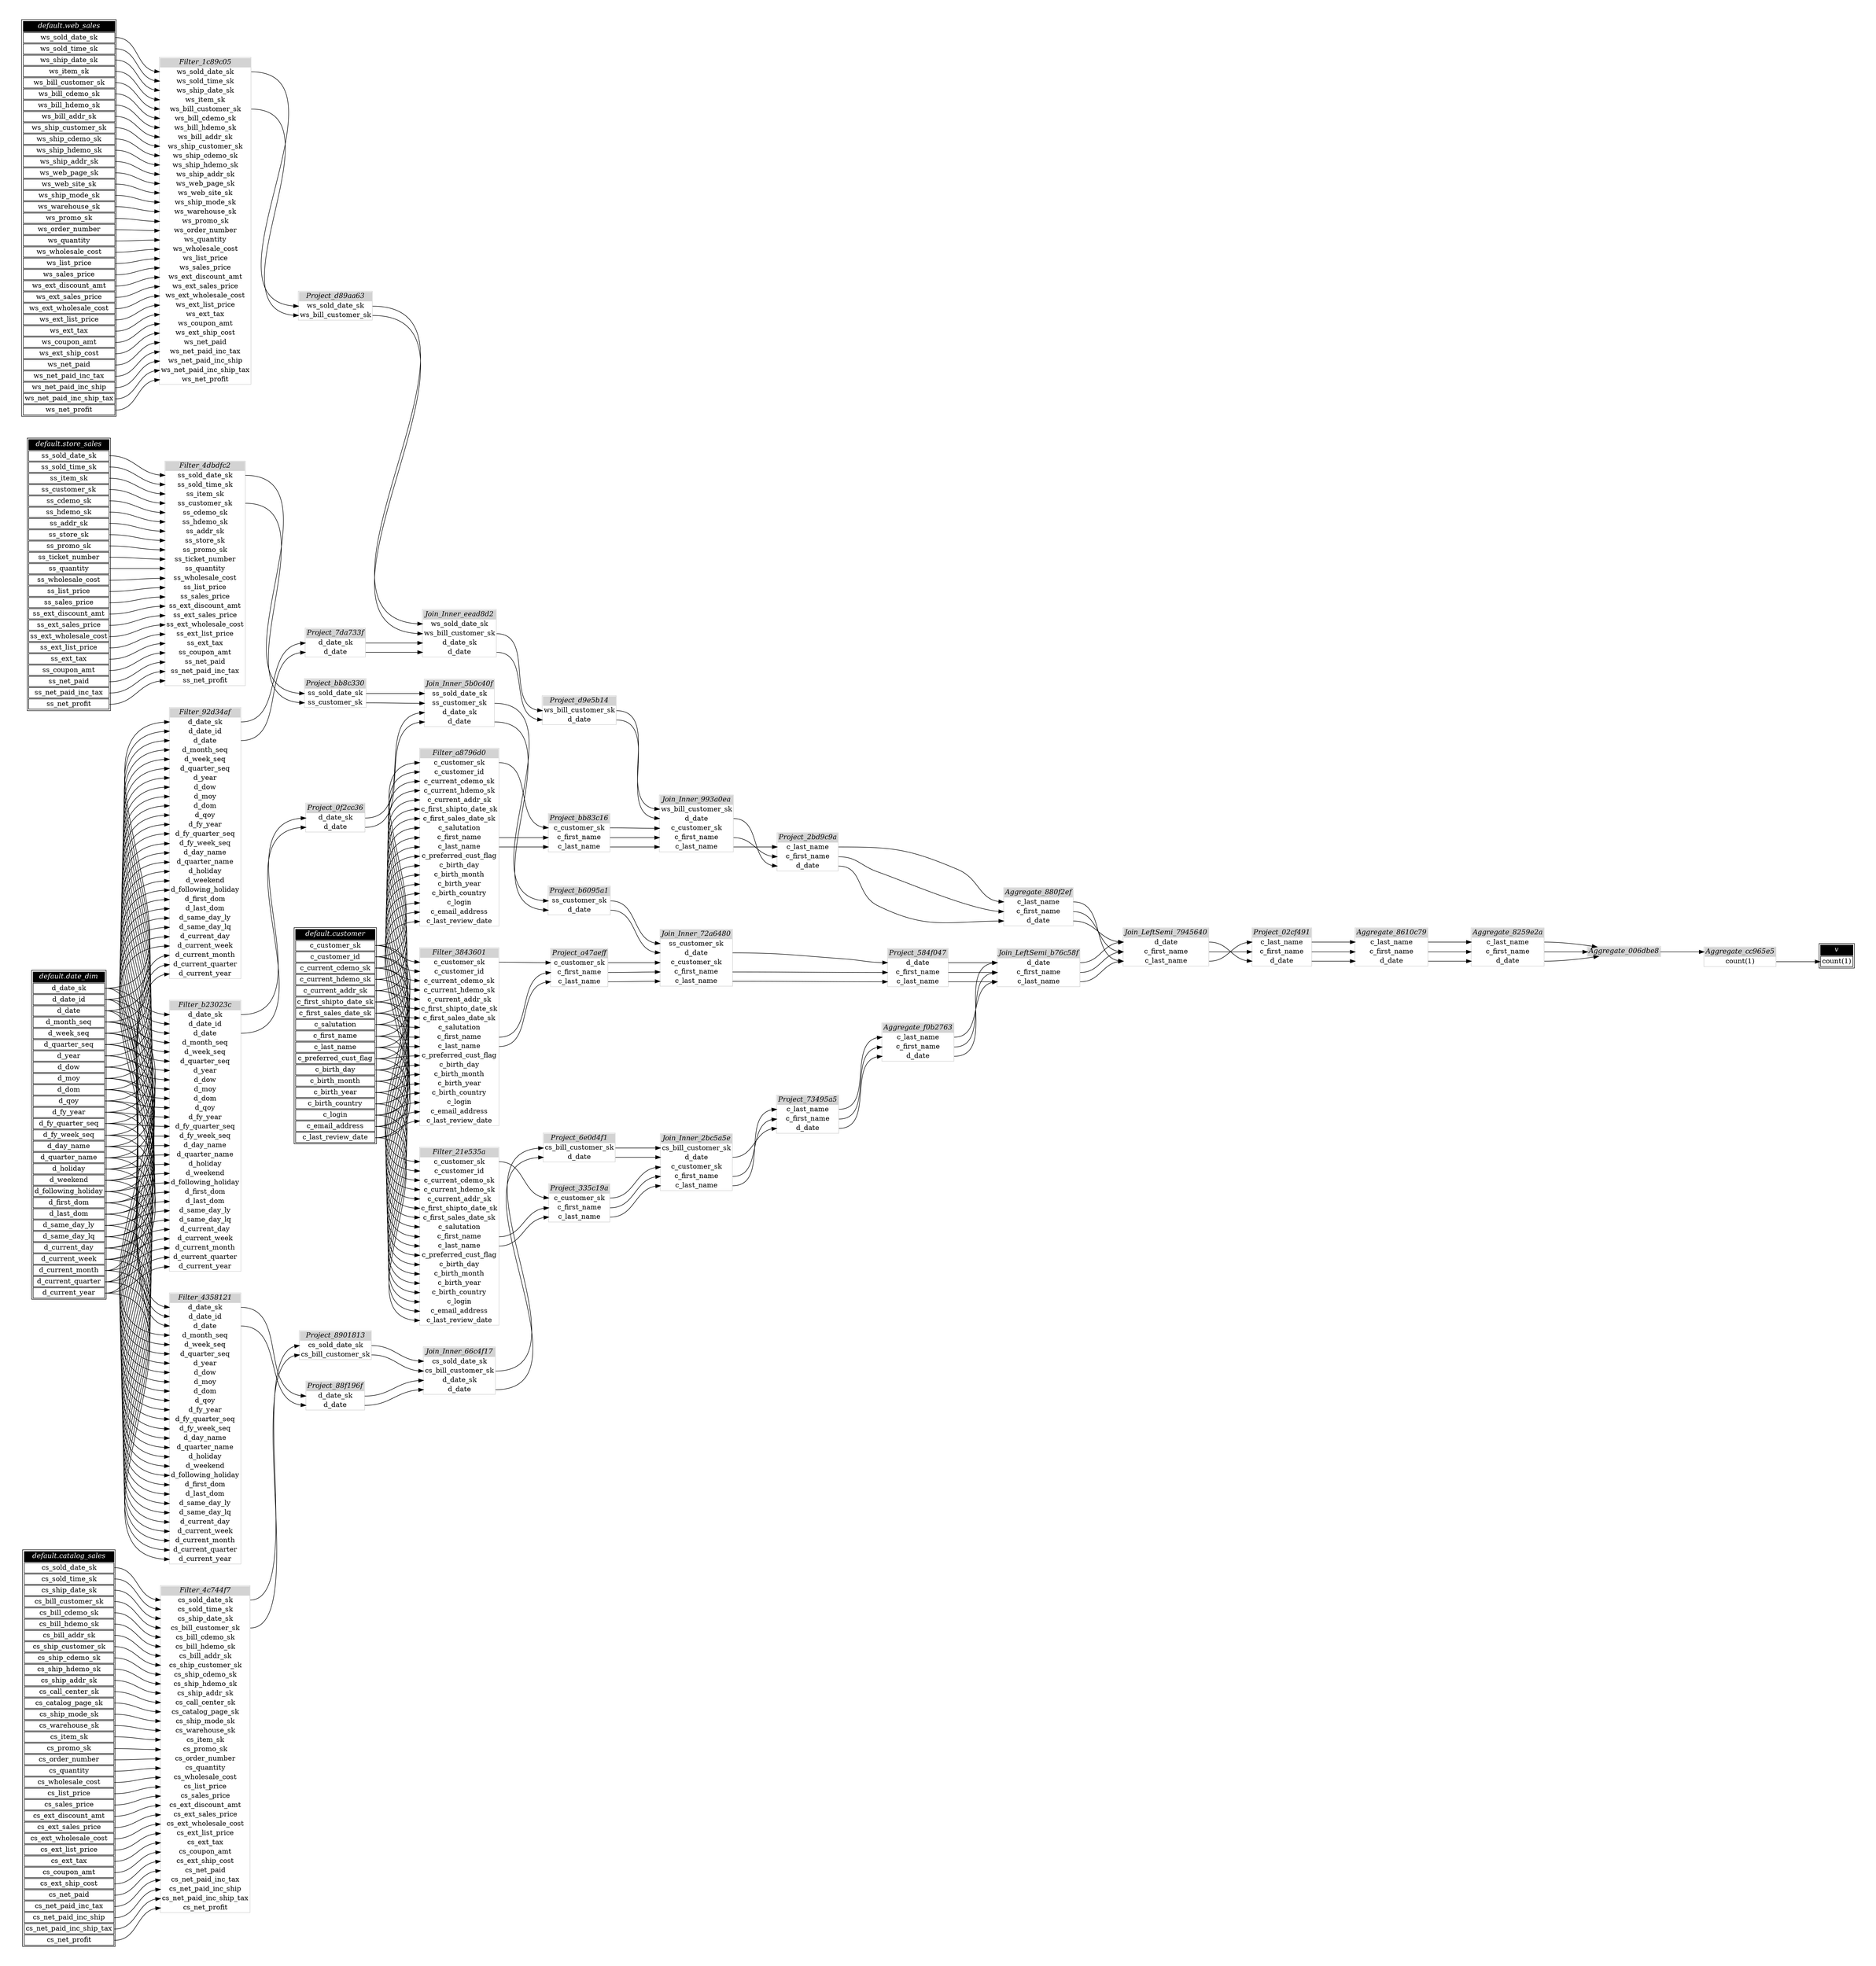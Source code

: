 // Automatically generated by TPCDSFlowTestSuite


digraph {
  graph [pad="0.5" nodesep="0.5" ranksep="1" fontname="Helvetica" rankdir=LR];
  node [shape=plaintext]

  
"Aggregate_006dbe8" [label=<
<table color="lightgray" border="1" cellborder="0" cellspacing="0">
  <tr><td bgcolor="lightgray" port="nodeName"><i>Aggregate_006dbe8</i></td></tr>
  
</table>>];
     

"Aggregate_8259e2a" [label=<
<table color="lightgray" border="1" cellborder="0" cellspacing="0">
  <tr><td bgcolor="lightgray" port="nodeName"><i>Aggregate_8259e2a</i></td></tr>
  <tr><td port="0">c_last_name</td></tr>
<tr><td port="1">c_first_name</td></tr>
<tr><td port="2">d_date</td></tr>
</table>>];
     

"Aggregate_8610c79" [label=<
<table color="lightgray" border="1" cellborder="0" cellspacing="0">
  <tr><td bgcolor="lightgray" port="nodeName"><i>Aggregate_8610c79</i></td></tr>
  <tr><td port="0">c_last_name</td></tr>
<tr><td port="1">c_first_name</td></tr>
<tr><td port="2">d_date</td></tr>
</table>>];
     

"Aggregate_880f2ef" [label=<
<table color="lightgray" border="1" cellborder="0" cellspacing="0">
  <tr><td bgcolor="lightgray" port="nodeName"><i>Aggregate_880f2ef</i></td></tr>
  <tr><td port="0">c_last_name</td></tr>
<tr><td port="1">c_first_name</td></tr>
<tr><td port="2">d_date</td></tr>
</table>>];
     

"Aggregate_cc965e5" [label=<
<table color="lightgray" border="1" cellborder="0" cellspacing="0">
  <tr><td bgcolor="lightgray" port="nodeName"><i>Aggregate_cc965e5</i></td></tr>
  <tr><td port="0">count(1)</td></tr>
</table>>];
     

"Aggregate_f0b2763" [label=<
<table color="lightgray" border="1" cellborder="0" cellspacing="0">
  <tr><td bgcolor="lightgray" port="nodeName"><i>Aggregate_f0b2763</i></td></tr>
  <tr><td port="0">c_last_name</td></tr>
<tr><td port="1">c_first_name</td></tr>
<tr><td port="2">d_date</td></tr>
</table>>];
     

"Filter_1c89c05" [label=<
<table color="lightgray" border="1" cellborder="0" cellspacing="0">
  <tr><td bgcolor="lightgray" port="nodeName"><i>Filter_1c89c05</i></td></tr>
  <tr><td port="0">ws_sold_date_sk</td></tr>
<tr><td port="1">ws_sold_time_sk</td></tr>
<tr><td port="2">ws_ship_date_sk</td></tr>
<tr><td port="3">ws_item_sk</td></tr>
<tr><td port="4">ws_bill_customer_sk</td></tr>
<tr><td port="5">ws_bill_cdemo_sk</td></tr>
<tr><td port="6">ws_bill_hdemo_sk</td></tr>
<tr><td port="7">ws_bill_addr_sk</td></tr>
<tr><td port="8">ws_ship_customer_sk</td></tr>
<tr><td port="9">ws_ship_cdemo_sk</td></tr>
<tr><td port="10">ws_ship_hdemo_sk</td></tr>
<tr><td port="11">ws_ship_addr_sk</td></tr>
<tr><td port="12">ws_web_page_sk</td></tr>
<tr><td port="13">ws_web_site_sk</td></tr>
<tr><td port="14">ws_ship_mode_sk</td></tr>
<tr><td port="15">ws_warehouse_sk</td></tr>
<tr><td port="16">ws_promo_sk</td></tr>
<tr><td port="17">ws_order_number</td></tr>
<tr><td port="18">ws_quantity</td></tr>
<tr><td port="19">ws_wholesale_cost</td></tr>
<tr><td port="20">ws_list_price</td></tr>
<tr><td port="21">ws_sales_price</td></tr>
<tr><td port="22">ws_ext_discount_amt</td></tr>
<tr><td port="23">ws_ext_sales_price</td></tr>
<tr><td port="24">ws_ext_wholesale_cost</td></tr>
<tr><td port="25">ws_ext_list_price</td></tr>
<tr><td port="26">ws_ext_tax</td></tr>
<tr><td port="27">ws_coupon_amt</td></tr>
<tr><td port="28">ws_ext_ship_cost</td></tr>
<tr><td port="29">ws_net_paid</td></tr>
<tr><td port="30">ws_net_paid_inc_tax</td></tr>
<tr><td port="31">ws_net_paid_inc_ship</td></tr>
<tr><td port="32">ws_net_paid_inc_ship_tax</td></tr>
<tr><td port="33">ws_net_profit</td></tr>
</table>>];
     

"Filter_21e535a" [label=<
<table color="lightgray" border="1" cellborder="0" cellspacing="0">
  <tr><td bgcolor="lightgray" port="nodeName"><i>Filter_21e535a</i></td></tr>
  <tr><td port="0">c_customer_sk</td></tr>
<tr><td port="1">c_customer_id</td></tr>
<tr><td port="2">c_current_cdemo_sk</td></tr>
<tr><td port="3">c_current_hdemo_sk</td></tr>
<tr><td port="4">c_current_addr_sk</td></tr>
<tr><td port="5">c_first_shipto_date_sk</td></tr>
<tr><td port="6">c_first_sales_date_sk</td></tr>
<tr><td port="7">c_salutation</td></tr>
<tr><td port="8">c_first_name</td></tr>
<tr><td port="9">c_last_name</td></tr>
<tr><td port="10">c_preferred_cust_flag</td></tr>
<tr><td port="11">c_birth_day</td></tr>
<tr><td port="12">c_birth_month</td></tr>
<tr><td port="13">c_birth_year</td></tr>
<tr><td port="14">c_birth_country</td></tr>
<tr><td port="15">c_login</td></tr>
<tr><td port="16">c_email_address</td></tr>
<tr><td port="17">c_last_review_date</td></tr>
</table>>];
     

"Filter_3843601" [label=<
<table color="lightgray" border="1" cellborder="0" cellspacing="0">
  <tr><td bgcolor="lightgray" port="nodeName"><i>Filter_3843601</i></td></tr>
  <tr><td port="0">c_customer_sk</td></tr>
<tr><td port="1">c_customer_id</td></tr>
<tr><td port="2">c_current_cdemo_sk</td></tr>
<tr><td port="3">c_current_hdemo_sk</td></tr>
<tr><td port="4">c_current_addr_sk</td></tr>
<tr><td port="5">c_first_shipto_date_sk</td></tr>
<tr><td port="6">c_first_sales_date_sk</td></tr>
<tr><td port="7">c_salutation</td></tr>
<tr><td port="8">c_first_name</td></tr>
<tr><td port="9">c_last_name</td></tr>
<tr><td port="10">c_preferred_cust_flag</td></tr>
<tr><td port="11">c_birth_day</td></tr>
<tr><td port="12">c_birth_month</td></tr>
<tr><td port="13">c_birth_year</td></tr>
<tr><td port="14">c_birth_country</td></tr>
<tr><td port="15">c_login</td></tr>
<tr><td port="16">c_email_address</td></tr>
<tr><td port="17">c_last_review_date</td></tr>
</table>>];
     

"Filter_4358121" [label=<
<table color="lightgray" border="1" cellborder="0" cellspacing="0">
  <tr><td bgcolor="lightgray" port="nodeName"><i>Filter_4358121</i></td></tr>
  <tr><td port="0">d_date_sk</td></tr>
<tr><td port="1">d_date_id</td></tr>
<tr><td port="2">d_date</td></tr>
<tr><td port="3">d_month_seq</td></tr>
<tr><td port="4">d_week_seq</td></tr>
<tr><td port="5">d_quarter_seq</td></tr>
<tr><td port="6">d_year</td></tr>
<tr><td port="7">d_dow</td></tr>
<tr><td port="8">d_moy</td></tr>
<tr><td port="9">d_dom</td></tr>
<tr><td port="10">d_qoy</td></tr>
<tr><td port="11">d_fy_year</td></tr>
<tr><td port="12">d_fy_quarter_seq</td></tr>
<tr><td port="13">d_fy_week_seq</td></tr>
<tr><td port="14">d_day_name</td></tr>
<tr><td port="15">d_quarter_name</td></tr>
<tr><td port="16">d_holiday</td></tr>
<tr><td port="17">d_weekend</td></tr>
<tr><td port="18">d_following_holiday</td></tr>
<tr><td port="19">d_first_dom</td></tr>
<tr><td port="20">d_last_dom</td></tr>
<tr><td port="21">d_same_day_ly</td></tr>
<tr><td port="22">d_same_day_lq</td></tr>
<tr><td port="23">d_current_day</td></tr>
<tr><td port="24">d_current_week</td></tr>
<tr><td port="25">d_current_month</td></tr>
<tr><td port="26">d_current_quarter</td></tr>
<tr><td port="27">d_current_year</td></tr>
</table>>];
     

"Filter_4c744f7" [label=<
<table color="lightgray" border="1" cellborder="0" cellspacing="0">
  <tr><td bgcolor="lightgray" port="nodeName"><i>Filter_4c744f7</i></td></tr>
  <tr><td port="0">cs_sold_date_sk</td></tr>
<tr><td port="1">cs_sold_time_sk</td></tr>
<tr><td port="2">cs_ship_date_sk</td></tr>
<tr><td port="3">cs_bill_customer_sk</td></tr>
<tr><td port="4">cs_bill_cdemo_sk</td></tr>
<tr><td port="5">cs_bill_hdemo_sk</td></tr>
<tr><td port="6">cs_bill_addr_sk</td></tr>
<tr><td port="7">cs_ship_customer_sk</td></tr>
<tr><td port="8">cs_ship_cdemo_sk</td></tr>
<tr><td port="9">cs_ship_hdemo_sk</td></tr>
<tr><td port="10">cs_ship_addr_sk</td></tr>
<tr><td port="11">cs_call_center_sk</td></tr>
<tr><td port="12">cs_catalog_page_sk</td></tr>
<tr><td port="13">cs_ship_mode_sk</td></tr>
<tr><td port="14">cs_warehouse_sk</td></tr>
<tr><td port="15">cs_item_sk</td></tr>
<tr><td port="16">cs_promo_sk</td></tr>
<tr><td port="17">cs_order_number</td></tr>
<tr><td port="18">cs_quantity</td></tr>
<tr><td port="19">cs_wholesale_cost</td></tr>
<tr><td port="20">cs_list_price</td></tr>
<tr><td port="21">cs_sales_price</td></tr>
<tr><td port="22">cs_ext_discount_amt</td></tr>
<tr><td port="23">cs_ext_sales_price</td></tr>
<tr><td port="24">cs_ext_wholesale_cost</td></tr>
<tr><td port="25">cs_ext_list_price</td></tr>
<tr><td port="26">cs_ext_tax</td></tr>
<tr><td port="27">cs_coupon_amt</td></tr>
<tr><td port="28">cs_ext_ship_cost</td></tr>
<tr><td port="29">cs_net_paid</td></tr>
<tr><td port="30">cs_net_paid_inc_tax</td></tr>
<tr><td port="31">cs_net_paid_inc_ship</td></tr>
<tr><td port="32">cs_net_paid_inc_ship_tax</td></tr>
<tr><td port="33">cs_net_profit</td></tr>
</table>>];
     

"Filter_4dbdfc2" [label=<
<table color="lightgray" border="1" cellborder="0" cellspacing="0">
  <tr><td bgcolor="lightgray" port="nodeName"><i>Filter_4dbdfc2</i></td></tr>
  <tr><td port="0">ss_sold_date_sk</td></tr>
<tr><td port="1">ss_sold_time_sk</td></tr>
<tr><td port="2">ss_item_sk</td></tr>
<tr><td port="3">ss_customer_sk</td></tr>
<tr><td port="4">ss_cdemo_sk</td></tr>
<tr><td port="5">ss_hdemo_sk</td></tr>
<tr><td port="6">ss_addr_sk</td></tr>
<tr><td port="7">ss_store_sk</td></tr>
<tr><td port="8">ss_promo_sk</td></tr>
<tr><td port="9">ss_ticket_number</td></tr>
<tr><td port="10">ss_quantity</td></tr>
<tr><td port="11">ss_wholesale_cost</td></tr>
<tr><td port="12">ss_list_price</td></tr>
<tr><td port="13">ss_sales_price</td></tr>
<tr><td port="14">ss_ext_discount_amt</td></tr>
<tr><td port="15">ss_ext_sales_price</td></tr>
<tr><td port="16">ss_ext_wholesale_cost</td></tr>
<tr><td port="17">ss_ext_list_price</td></tr>
<tr><td port="18">ss_ext_tax</td></tr>
<tr><td port="19">ss_coupon_amt</td></tr>
<tr><td port="20">ss_net_paid</td></tr>
<tr><td port="21">ss_net_paid_inc_tax</td></tr>
<tr><td port="22">ss_net_profit</td></tr>
</table>>];
     

"Filter_92d34af" [label=<
<table color="lightgray" border="1" cellborder="0" cellspacing="0">
  <tr><td bgcolor="lightgray" port="nodeName"><i>Filter_92d34af</i></td></tr>
  <tr><td port="0">d_date_sk</td></tr>
<tr><td port="1">d_date_id</td></tr>
<tr><td port="2">d_date</td></tr>
<tr><td port="3">d_month_seq</td></tr>
<tr><td port="4">d_week_seq</td></tr>
<tr><td port="5">d_quarter_seq</td></tr>
<tr><td port="6">d_year</td></tr>
<tr><td port="7">d_dow</td></tr>
<tr><td port="8">d_moy</td></tr>
<tr><td port="9">d_dom</td></tr>
<tr><td port="10">d_qoy</td></tr>
<tr><td port="11">d_fy_year</td></tr>
<tr><td port="12">d_fy_quarter_seq</td></tr>
<tr><td port="13">d_fy_week_seq</td></tr>
<tr><td port="14">d_day_name</td></tr>
<tr><td port="15">d_quarter_name</td></tr>
<tr><td port="16">d_holiday</td></tr>
<tr><td port="17">d_weekend</td></tr>
<tr><td port="18">d_following_holiday</td></tr>
<tr><td port="19">d_first_dom</td></tr>
<tr><td port="20">d_last_dom</td></tr>
<tr><td port="21">d_same_day_ly</td></tr>
<tr><td port="22">d_same_day_lq</td></tr>
<tr><td port="23">d_current_day</td></tr>
<tr><td port="24">d_current_week</td></tr>
<tr><td port="25">d_current_month</td></tr>
<tr><td port="26">d_current_quarter</td></tr>
<tr><td port="27">d_current_year</td></tr>
</table>>];
     

"Filter_a8796d0" [label=<
<table color="lightgray" border="1" cellborder="0" cellspacing="0">
  <tr><td bgcolor="lightgray" port="nodeName"><i>Filter_a8796d0</i></td></tr>
  <tr><td port="0">c_customer_sk</td></tr>
<tr><td port="1">c_customer_id</td></tr>
<tr><td port="2">c_current_cdemo_sk</td></tr>
<tr><td port="3">c_current_hdemo_sk</td></tr>
<tr><td port="4">c_current_addr_sk</td></tr>
<tr><td port="5">c_first_shipto_date_sk</td></tr>
<tr><td port="6">c_first_sales_date_sk</td></tr>
<tr><td port="7">c_salutation</td></tr>
<tr><td port="8">c_first_name</td></tr>
<tr><td port="9">c_last_name</td></tr>
<tr><td port="10">c_preferred_cust_flag</td></tr>
<tr><td port="11">c_birth_day</td></tr>
<tr><td port="12">c_birth_month</td></tr>
<tr><td port="13">c_birth_year</td></tr>
<tr><td port="14">c_birth_country</td></tr>
<tr><td port="15">c_login</td></tr>
<tr><td port="16">c_email_address</td></tr>
<tr><td port="17">c_last_review_date</td></tr>
</table>>];
     

"Filter_b23023c" [label=<
<table color="lightgray" border="1" cellborder="0" cellspacing="0">
  <tr><td bgcolor="lightgray" port="nodeName"><i>Filter_b23023c</i></td></tr>
  <tr><td port="0">d_date_sk</td></tr>
<tr><td port="1">d_date_id</td></tr>
<tr><td port="2">d_date</td></tr>
<tr><td port="3">d_month_seq</td></tr>
<tr><td port="4">d_week_seq</td></tr>
<tr><td port="5">d_quarter_seq</td></tr>
<tr><td port="6">d_year</td></tr>
<tr><td port="7">d_dow</td></tr>
<tr><td port="8">d_moy</td></tr>
<tr><td port="9">d_dom</td></tr>
<tr><td port="10">d_qoy</td></tr>
<tr><td port="11">d_fy_year</td></tr>
<tr><td port="12">d_fy_quarter_seq</td></tr>
<tr><td port="13">d_fy_week_seq</td></tr>
<tr><td port="14">d_day_name</td></tr>
<tr><td port="15">d_quarter_name</td></tr>
<tr><td port="16">d_holiday</td></tr>
<tr><td port="17">d_weekend</td></tr>
<tr><td port="18">d_following_holiday</td></tr>
<tr><td port="19">d_first_dom</td></tr>
<tr><td port="20">d_last_dom</td></tr>
<tr><td port="21">d_same_day_ly</td></tr>
<tr><td port="22">d_same_day_lq</td></tr>
<tr><td port="23">d_current_day</td></tr>
<tr><td port="24">d_current_week</td></tr>
<tr><td port="25">d_current_month</td></tr>
<tr><td port="26">d_current_quarter</td></tr>
<tr><td port="27">d_current_year</td></tr>
</table>>];
     

"Join_Inner_2bc5a5e" [label=<
<table color="lightgray" border="1" cellborder="0" cellspacing="0">
  <tr><td bgcolor="lightgray" port="nodeName"><i>Join_Inner_2bc5a5e</i></td></tr>
  <tr><td port="0">cs_bill_customer_sk</td></tr>
<tr><td port="1">d_date</td></tr>
<tr><td port="2">c_customer_sk</td></tr>
<tr><td port="3">c_first_name</td></tr>
<tr><td port="4">c_last_name</td></tr>
</table>>];
     

"Join_Inner_5b0c40f" [label=<
<table color="lightgray" border="1" cellborder="0" cellspacing="0">
  <tr><td bgcolor="lightgray" port="nodeName"><i>Join_Inner_5b0c40f</i></td></tr>
  <tr><td port="0">ss_sold_date_sk</td></tr>
<tr><td port="1">ss_customer_sk</td></tr>
<tr><td port="2">d_date_sk</td></tr>
<tr><td port="3">d_date</td></tr>
</table>>];
     

"Join_Inner_66c4f17" [label=<
<table color="lightgray" border="1" cellborder="0" cellspacing="0">
  <tr><td bgcolor="lightgray" port="nodeName"><i>Join_Inner_66c4f17</i></td></tr>
  <tr><td port="0">cs_sold_date_sk</td></tr>
<tr><td port="1">cs_bill_customer_sk</td></tr>
<tr><td port="2">d_date_sk</td></tr>
<tr><td port="3">d_date</td></tr>
</table>>];
     

"Join_Inner_72a6480" [label=<
<table color="lightgray" border="1" cellborder="0" cellspacing="0">
  <tr><td bgcolor="lightgray" port="nodeName"><i>Join_Inner_72a6480</i></td></tr>
  <tr><td port="0">ss_customer_sk</td></tr>
<tr><td port="1">d_date</td></tr>
<tr><td port="2">c_customer_sk</td></tr>
<tr><td port="3">c_first_name</td></tr>
<tr><td port="4">c_last_name</td></tr>
</table>>];
     

"Join_Inner_993a0ea" [label=<
<table color="lightgray" border="1" cellborder="0" cellspacing="0">
  <tr><td bgcolor="lightgray" port="nodeName"><i>Join_Inner_993a0ea</i></td></tr>
  <tr><td port="0">ws_bill_customer_sk</td></tr>
<tr><td port="1">d_date</td></tr>
<tr><td port="2">c_customer_sk</td></tr>
<tr><td port="3">c_first_name</td></tr>
<tr><td port="4">c_last_name</td></tr>
</table>>];
     

"Join_Inner_eead8d2" [label=<
<table color="lightgray" border="1" cellborder="0" cellspacing="0">
  <tr><td bgcolor="lightgray" port="nodeName"><i>Join_Inner_eead8d2</i></td></tr>
  <tr><td port="0">ws_sold_date_sk</td></tr>
<tr><td port="1">ws_bill_customer_sk</td></tr>
<tr><td port="2">d_date_sk</td></tr>
<tr><td port="3">d_date</td></tr>
</table>>];
     

"Join_LeftSemi_7945640" [label=<
<table color="lightgray" border="1" cellborder="0" cellspacing="0">
  <tr><td bgcolor="lightgray" port="nodeName"><i>Join_LeftSemi_7945640</i></td></tr>
  <tr><td port="0">d_date</td></tr>
<tr><td port="1">c_first_name</td></tr>
<tr><td port="2">c_last_name</td></tr>
</table>>];
     

"Join_LeftSemi_b76c58f" [label=<
<table color="lightgray" border="1" cellborder="0" cellspacing="0">
  <tr><td bgcolor="lightgray" port="nodeName"><i>Join_LeftSemi_b76c58f</i></td></tr>
  <tr><td port="0">d_date</td></tr>
<tr><td port="1">c_first_name</td></tr>
<tr><td port="2">c_last_name</td></tr>
</table>>];
     

"Project_02cf491" [label=<
<table color="lightgray" border="1" cellborder="0" cellspacing="0">
  <tr><td bgcolor="lightgray" port="nodeName"><i>Project_02cf491</i></td></tr>
  <tr><td port="0">c_last_name</td></tr>
<tr><td port="1">c_first_name</td></tr>
<tr><td port="2">d_date</td></tr>
</table>>];
     

"Project_0f2cc36" [label=<
<table color="lightgray" border="1" cellborder="0" cellspacing="0">
  <tr><td bgcolor="lightgray" port="nodeName"><i>Project_0f2cc36</i></td></tr>
  <tr><td port="0">d_date_sk</td></tr>
<tr><td port="1">d_date</td></tr>
</table>>];
     

"Project_2bd9c9a" [label=<
<table color="lightgray" border="1" cellborder="0" cellspacing="0">
  <tr><td bgcolor="lightgray" port="nodeName"><i>Project_2bd9c9a</i></td></tr>
  <tr><td port="0">c_last_name</td></tr>
<tr><td port="1">c_first_name</td></tr>
<tr><td port="2">d_date</td></tr>
</table>>];
     

"Project_335c19a" [label=<
<table color="lightgray" border="1" cellborder="0" cellspacing="0">
  <tr><td bgcolor="lightgray" port="nodeName"><i>Project_335c19a</i></td></tr>
  <tr><td port="0">c_customer_sk</td></tr>
<tr><td port="1">c_first_name</td></tr>
<tr><td port="2">c_last_name</td></tr>
</table>>];
     

"Project_584f047" [label=<
<table color="lightgray" border="1" cellborder="0" cellspacing="0">
  <tr><td bgcolor="lightgray" port="nodeName"><i>Project_584f047</i></td></tr>
  <tr><td port="0">d_date</td></tr>
<tr><td port="1">c_first_name</td></tr>
<tr><td port="2">c_last_name</td></tr>
</table>>];
     

"Project_6e0d4f1" [label=<
<table color="lightgray" border="1" cellborder="0" cellspacing="0">
  <tr><td bgcolor="lightgray" port="nodeName"><i>Project_6e0d4f1</i></td></tr>
  <tr><td port="0">cs_bill_customer_sk</td></tr>
<tr><td port="1">d_date</td></tr>
</table>>];
     

"Project_73495a5" [label=<
<table color="lightgray" border="1" cellborder="0" cellspacing="0">
  <tr><td bgcolor="lightgray" port="nodeName"><i>Project_73495a5</i></td></tr>
  <tr><td port="0">c_last_name</td></tr>
<tr><td port="1">c_first_name</td></tr>
<tr><td port="2">d_date</td></tr>
</table>>];
     

"Project_7da733f" [label=<
<table color="lightgray" border="1" cellborder="0" cellspacing="0">
  <tr><td bgcolor="lightgray" port="nodeName"><i>Project_7da733f</i></td></tr>
  <tr><td port="0">d_date_sk</td></tr>
<tr><td port="1">d_date</td></tr>
</table>>];
     

"Project_88f196f" [label=<
<table color="lightgray" border="1" cellborder="0" cellspacing="0">
  <tr><td bgcolor="lightgray" port="nodeName"><i>Project_88f196f</i></td></tr>
  <tr><td port="0">d_date_sk</td></tr>
<tr><td port="1">d_date</td></tr>
</table>>];
     

"Project_8901813" [label=<
<table color="lightgray" border="1" cellborder="0" cellspacing="0">
  <tr><td bgcolor="lightgray" port="nodeName"><i>Project_8901813</i></td></tr>
  <tr><td port="0">cs_sold_date_sk</td></tr>
<tr><td port="1">cs_bill_customer_sk</td></tr>
</table>>];
     

"Project_a47aeff" [label=<
<table color="lightgray" border="1" cellborder="0" cellspacing="0">
  <tr><td bgcolor="lightgray" port="nodeName"><i>Project_a47aeff</i></td></tr>
  <tr><td port="0">c_customer_sk</td></tr>
<tr><td port="1">c_first_name</td></tr>
<tr><td port="2">c_last_name</td></tr>
</table>>];
     

"Project_b6095a1" [label=<
<table color="lightgray" border="1" cellborder="0" cellspacing="0">
  <tr><td bgcolor="lightgray" port="nodeName"><i>Project_b6095a1</i></td></tr>
  <tr><td port="0">ss_customer_sk</td></tr>
<tr><td port="1">d_date</td></tr>
</table>>];
     

"Project_bb83c16" [label=<
<table color="lightgray" border="1" cellborder="0" cellspacing="0">
  <tr><td bgcolor="lightgray" port="nodeName"><i>Project_bb83c16</i></td></tr>
  <tr><td port="0">c_customer_sk</td></tr>
<tr><td port="1">c_first_name</td></tr>
<tr><td port="2">c_last_name</td></tr>
</table>>];
     

"Project_bb8c330" [label=<
<table color="lightgray" border="1" cellborder="0" cellspacing="0">
  <tr><td bgcolor="lightgray" port="nodeName"><i>Project_bb8c330</i></td></tr>
  <tr><td port="0">ss_sold_date_sk</td></tr>
<tr><td port="1">ss_customer_sk</td></tr>
</table>>];
     

"Project_d89aa63" [label=<
<table color="lightgray" border="1" cellborder="0" cellspacing="0">
  <tr><td bgcolor="lightgray" port="nodeName"><i>Project_d89aa63</i></td></tr>
  <tr><td port="0">ws_sold_date_sk</td></tr>
<tr><td port="1">ws_bill_customer_sk</td></tr>
</table>>];
     

"Project_d9e5b14" [label=<
<table color="lightgray" border="1" cellborder="0" cellspacing="0">
  <tr><td bgcolor="lightgray" port="nodeName"><i>Project_d9e5b14</i></td></tr>
  <tr><td port="0">ws_bill_customer_sk</td></tr>
<tr><td port="1">d_date</td></tr>
</table>>];
     

"default.catalog_sales" [color="black" label=<
<table>
  <tr><td bgcolor="black" port="nodeName"><i><font color="white">default.catalog_sales</font></i></td></tr>
  <tr><td port="0">cs_sold_date_sk</td></tr>
<tr><td port="1">cs_sold_time_sk</td></tr>
<tr><td port="2">cs_ship_date_sk</td></tr>
<tr><td port="3">cs_bill_customer_sk</td></tr>
<tr><td port="4">cs_bill_cdemo_sk</td></tr>
<tr><td port="5">cs_bill_hdemo_sk</td></tr>
<tr><td port="6">cs_bill_addr_sk</td></tr>
<tr><td port="7">cs_ship_customer_sk</td></tr>
<tr><td port="8">cs_ship_cdemo_sk</td></tr>
<tr><td port="9">cs_ship_hdemo_sk</td></tr>
<tr><td port="10">cs_ship_addr_sk</td></tr>
<tr><td port="11">cs_call_center_sk</td></tr>
<tr><td port="12">cs_catalog_page_sk</td></tr>
<tr><td port="13">cs_ship_mode_sk</td></tr>
<tr><td port="14">cs_warehouse_sk</td></tr>
<tr><td port="15">cs_item_sk</td></tr>
<tr><td port="16">cs_promo_sk</td></tr>
<tr><td port="17">cs_order_number</td></tr>
<tr><td port="18">cs_quantity</td></tr>
<tr><td port="19">cs_wholesale_cost</td></tr>
<tr><td port="20">cs_list_price</td></tr>
<tr><td port="21">cs_sales_price</td></tr>
<tr><td port="22">cs_ext_discount_amt</td></tr>
<tr><td port="23">cs_ext_sales_price</td></tr>
<tr><td port="24">cs_ext_wholesale_cost</td></tr>
<tr><td port="25">cs_ext_list_price</td></tr>
<tr><td port="26">cs_ext_tax</td></tr>
<tr><td port="27">cs_coupon_amt</td></tr>
<tr><td port="28">cs_ext_ship_cost</td></tr>
<tr><td port="29">cs_net_paid</td></tr>
<tr><td port="30">cs_net_paid_inc_tax</td></tr>
<tr><td port="31">cs_net_paid_inc_ship</td></tr>
<tr><td port="32">cs_net_paid_inc_ship_tax</td></tr>
<tr><td port="33">cs_net_profit</td></tr>
</table>>];
     

"default.customer" [color="black" label=<
<table>
  <tr><td bgcolor="black" port="nodeName"><i><font color="white">default.customer</font></i></td></tr>
  <tr><td port="0">c_customer_sk</td></tr>
<tr><td port="1">c_customer_id</td></tr>
<tr><td port="2">c_current_cdemo_sk</td></tr>
<tr><td port="3">c_current_hdemo_sk</td></tr>
<tr><td port="4">c_current_addr_sk</td></tr>
<tr><td port="5">c_first_shipto_date_sk</td></tr>
<tr><td port="6">c_first_sales_date_sk</td></tr>
<tr><td port="7">c_salutation</td></tr>
<tr><td port="8">c_first_name</td></tr>
<tr><td port="9">c_last_name</td></tr>
<tr><td port="10">c_preferred_cust_flag</td></tr>
<tr><td port="11">c_birth_day</td></tr>
<tr><td port="12">c_birth_month</td></tr>
<tr><td port="13">c_birth_year</td></tr>
<tr><td port="14">c_birth_country</td></tr>
<tr><td port="15">c_login</td></tr>
<tr><td port="16">c_email_address</td></tr>
<tr><td port="17">c_last_review_date</td></tr>
</table>>];
     

"default.date_dim" [color="black" label=<
<table>
  <tr><td bgcolor="black" port="nodeName"><i><font color="white">default.date_dim</font></i></td></tr>
  <tr><td port="0">d_date_sk</td></tr>
<tr><td port="1">d_date_id</td></tr>
<tr><td port="2">d_date</td></tr>
<tr><td port="3">d_month_seq</td></tr>
<tr><td port="4">d_week_seq</td></tr>
<tr><td port="5">d_quarter_seq</td></tr>
<tr><td port="6">d_year</td></tr>
<tr><td port="7">d_dow</td></tr>
<tr><td port="8">d_moy</td></tr>
<tr><td port="9">d_dom</td></tr>
<tr><td port="10">d_qoy</td></tr>
<tr><td port="11">d_fy_year</td></tr>
<tr><td port="12">d_fy_quarter_seq</td></tr>
<tr><td port="13">d_fy_week_seq</td></tr>
<tr><td port="14">d_day_name</td></tr>
<tr><td port="15">d_quarter_name</td></tr>
<tr><td port="16">d_holiday</td></tr>
<tr><td port="17">d_weekend</td></tr>
<tr><td port="18">d_following_holiday</td></tr>
<tr><td port="19">d_first_dom</td></tr>
<tr><td port="20">d_last_dom</td></tr>
<tr><td port="21">d_same_day_ly</td></tr>
<tr><td port="22">d_same_day_lq</td></tr>
<tr><td port="23">d_current_day</td></tr>
<tr><td port="24">d_current_week</td></tr>
<tr><td port="25">d_current_month</td></tr>
<tr><td port="26">d_current_quarter</td></tr>
<tr><td port="27">d_current_year</td></tr>
</table>>];
     

"default.store_sales" [color="black" label=<
<table>
  <tr><td bgcolor="black" port="nodeName"><i><font color="white">default.store_sales</font></i></td></tr>
  <tr><td port="0">ss_sold_date_sk</td></tr>
<tr><td port="1">ss_sold_time_sk</td></tr>
<tr><td port="2">ss_item_sk</td></tr>
<tr><td port="3">ss_customer_sk</td></tr>
<tr><td port="4">ss_cdemo_sk</td></tr>
<tr><td port="5">ss_hdemo_sk</td></tr>
<tr><td port="6">ss_addr_sk</td></tr>
<tr><td port="7">ss_store_sk</td></tr>
<tr><td port="8">ss_promo_sk</td></tr>
<tr><td port="9">ss_ticket_number</td></tr>
<tr><td port="10">ss_quantity</td></tr>
<tr><td port="11">ss_wholesale_cost</td></tr>
<tr><td port="12">ss_list_price</td></tr>
<tr><td port="13">ss_sales_price</td></tr>
<tr><td port="14">ss_ext_discount_amt</td></tr>
<tr><td port="15">ss_ext_sales_price</td></tr>
<tr><td port="16">ss_ext_wholesale_cost</td></tr>
<tr><td port="17">ss_ext_list_price</td></tr>
<tr><td port="18">ss_ext_tax</td></tr>
<tr><td port="19">ss_coupon_amt</td></tr>
<tr><td port="20">ss_net_paid</td></tr>
<tr><td port="21">ss_net_paid_inc_tax</td></tr>
<tr><td port="22">ss_net_profit</td></tr>
</table>>];
     

"default.web_sales" [color="black" label=<
<table>
  <tr><td bgcolor="black" port="nodeName"><i><font color="white">default.web_sales</font></i></td></tr>
  <tr><td port="0">ws_sold_date_sk</td></tr>
<tr><td port="1">ws_sold_time_sk</td></tr>
<tr><td port="2">ws_ship_date_sk</td></tr>
<tr><td port="3">ws_item_sk</td></tr>
<tr><td port="4">ws_bill_customer_sk</td></tr>
<tr><td port="5">ws_bill_cdemo_sk</td></tr>
<tr><td port="6">ws_bill_hdemo_sk</td></tr>
<tr><td port="7">ws_bill_addr_sk</td></tr>
<tr><td port="8">ws_ship_customer_sk</td></tr>
<tr><td port="9">ws_ship_cdemo_sk</td></tr>
<tr><td port="10">ws_ship_hdemo_sk</td></tr>
<tr><td port="11">ws_ship_addr_sk</td></tr>
<tr><td port="12">ws_web_page_sk</td></tr>
<tr><td port="13">ws_web_site_sk</td></tr>
<tr><td port="14">ws_ship_mode_sk</td></tr>
<tr><td port="15">ws_warehouse_sk</td></tr>
<tr><td port="16">ws_promo_sk</td></tr>
<tr><td port="17">ws_order_number</td></tr>
<tr><td port="18">ws_quantity</td></tr>
<tr><td port="19">ws_wholesale_cost</td></tr>
<tr><td port="20">ws_list_price</td></tr>
<tr><td port="21">ws_sales_price</td></tr>
<tr><td port="22">ws_ext_discount_amt</td></tr>
<tr><td port="23">ws_ext_sales_price</td></tr>
<tr><td port="24">ws_ext_wholesale_cost</td></tr>
<tr><td port="25">ws_ext_list_price</td></tr>
<tr><td port="26">ws_ext_tax</td></tr>
<tr><td port="27">ws_coupon_amt</td></tr>
<tr><td port="28">ws_ext_ship_cost</td></tr>
<tr><td port="29">ws_net_paid</td></tr>
<tr><td port="30">ws_net_paid_inc_tax</td></tr>
<tr><td port="31">ws_net_paid_inc_ship</td></tr>
<tr><td port="32">ws_net_paid_inc_ship_tax</td></tr>
<tr><td port="33">ws_net_profit</td></tr>
</table>>];
     

"v" [color="black" label=<
<table>
  <tr><td bgcolor="black" port="nodeName"><i><font color="white">v</font></i></td></tr>
  <tr><td port="0">count(1)</td></tr>
</table>>];
     
  "Aggregate_006dbe8":nodeName -> "Aggregate_cc965e5":nodeName;
"Aggregate_8259e2a":0 -> "Aggregate_006dbe8":nodeName;
"Aggregate_8259e2a":1 -> "Aggregate_006dbe8":nodeName;
"Aggregate_8259e2a":2 -> "Aggregate_006dbe8":nodeName;
"Aggregate_8610c79":0 -> "Aggregate_8259e2a":0;
"Aggregate_8610c79":1 -> "Aggregate_8259e2a":1;
"Aggregate_8610c79":2 -> "Aggregate_8259e2a":2;
"Aggregate_880f2ef":0 -> "Join_LeftSemi_7945640":2;
"Aggregate_880f2ef":1 -> "Join_LeftSemi_7945640":1;
"Aggregate_880f2ef":2 -> "Join_LeftSemi_7945640":0;
"Aggregate_cc965e5":0 -> "v":0;
"Aggregate_f0b2763":0 -> "Join_LeftSemi_b76c58f":2;
"Aggregate_f0b2763":1 -> "Join_LeftSemi_b76c58f":1;
"Aggregate_f0b2763":2 -> "Join_LeftSemi_b76c58f":0;
"Filter_1c89c05":0 -> "Project_d89aa63":0;
"Filter_1c89c05":4 -> "Project_d89aa63":1;
"Filter_21e535a":0 -> "Project_335c19a":0;
"Filter_21e535a":8 -> "Project_335c19a":1;
"Filter_21e535a":9 -> "Project_335c19a":2;
"Filter_3843601":0 -> "Project_a47aeff":0;
"Filter_3843601":8 -> "Project_a47aeff":1;
"Filter_3843601":9 -> "Project_a47aeff":2;
"Filter_4358121":0 -> "Project_88f196f":0;
"Filter_4358121":2 -> "Project_88f196f":1;
"Filter_4c744f7":0 -> "Project_8901813":0;
"Filter_4c744f7":3 -> "Project_8901813":1;
"Filter_4dbdfc2":0 -> "Project_bb8c330":0;
"Filter_4dbdfc2":3 -> "Project_bb8c330":1;
"Filter_92d34af":0 -> "Project_7da733f":0;
"Filter_92d34af":2 -> "Project_7da733f":1;
"Filter_a8796d0":0 -> "Project_bb83c16":0;
"Filter_a8796d0":8 -> "Project_bb83c16":1;
"Filter_a8796d0":9 -> "Project_bb83c16":2;
"Filter_b23023c":0 -> "Project_0f2cc36":0;
"Filter_b23023c":2 -> "Project_0f2cc36":1;
"Join_Inner_2bc5a5e":1 -> "Project_73495a5":2;
"Join_Inner_2bc5a5e":3 -> "Project_73495a5":1;
"Join_Inner_2bc5a5e":4 -> "Project_73495a5":0;
"Join_Inner_5b0c40f":1 -> "Project_b6095a1":0;
"Join_Inner_5b0c40f":3 -> "Project_b6095a1":1;
"Join_Inner_66c4f17":1 -> "Project_6e0d4f1":0;
"Join_Inner_66c4f17":3 -> "Project_6e0d4f1":1;
"Join_Inner_72a6480":1 -> "Project_584f047":0;
"Join_Inner_72a6480":3 -> "Project_584f047":1;
"Join_Inner_72a6480":4 -> "Project_584f047":2;
"Join_Inner_993a0ea":1 -> "Project_2bd9c9a":2;
"Join_Inner_993a0ea":3 -> "Project_2bd9c9a":1;
"Join_Inner_993a0ea":4 -> "Project_2bd9c9a":0;
"Join_Inner_eead8d2":1 -> "Project_d9e5b14":0;
"Join_Inner_eead8d2":3 -> "Project_d9e5b14":1;
"Join_LeftSemi_7945640":0 -> "Project_02cf491":2;
"Join_LeftSemi_7945640":1 -> "Project_02cf491":1;
"Join_LeftSemi_7945640":2 -> "Project_02cf491":0;
"Join_LeftSemi_b76c58f":0 -> "Join_LeftSemi_7945640":0;
"Join_LeftSemi_b76c58f":1 -> "Join_LeftSemi_7945640":1;
"Join_LeftSemi_b76c58f":2 -> "Join_LeftSemi_7945640":2;
"Project_02cf491":0 -> "Aggregate_8610c79":0;
"Project_02cf491":1 -> "Aggregate_8610c79":1;
"Project_02cf491":2 -> "Aggregate_8610c79":2;
"Project_0f2cc36":0 -> "Join_Inner_5b0c40f":2;
"Project_0f2cc36":1 -> "Join_Inner_5b0c40f":3;
"Project_2bd9c9a":0 -> "Aggregate_880f2ef":0;
"Project_2bd9c9a":1 -> "Aggregate_880f2ef":1;
"Project_2bd9c9a":2 -> "Aggregate_880f2ef":2;
"Project_335c19a":0 -> "Join_Inner_2bc5a5e":2;
"Project_335c19a":1 -> "Join_Inner_2bc5a5e":3;
"Project_335c19a":2 -> "Join_Inner_2bc5a5e":4;
"Project_584f047":0 -> "Join_LeftSemi_b76c58f":0;
"Project_584f047":1 -> "Join_LeftSemi_b76c58f":1;
"Project_584f047":2 -> "Join_LeftSemi_b76c58f":2;
"Project_6e0d4f1":0 -> "Join_Inner_2bc5a5e":0;
"Project_6e0d4f1":1 -> "Join_Inner_2bc5a5e":1;
"Project_73495a5":0 -> "Aggregate_f0b2763":0;
"Project_73495a5":1 -> "Aggregate_f0b2763":1;
"Project_73495a5":2 -> "Aggregate_f0b2763":2;
"Project_7da733f":0 -> "Join_Inner_eead8d2":2;
"Project_7da733f":1 -> "Join_Inner_eead8d2":3;
"Project_88f196f":0 -> "Join_Inner_66c4f17":2;
"Project_88f196f":1 -> "Join_Inner_66c4f17":3;
"Project_8901813":0 -> "Join_Inner_66c4f17":0;
"Project_8901813":1 -> "Join_Inner_66c4f17":1;
"Project_a47aeff":0 -> "Join_Inner_72a6480":2;
"Project_a47aeff":1 -> "Join_Inner_72a6480":3;
"Project_a47aeff":2 -> "Join_Inner_72a6480":4;
"Project_b6095a1":0 -> "Join_Inner_72a6480":0;
"Project_b6095a1":1 -> "Join_Inner_72a6480":1;
"Project_bb83c16":0 -> "Join_Inner_993a0ea":2;
"Project_bb83c16":1 -> "Join_Inner_993a0ea":3;
"Project_bb83c16":2 -> "Join_Inner_993a0ea":4;
"Project_bb8c330":0 -> "Join_Inner_5b0c40f":0;
"Project_bb8c330":1 -> "Join_Inner_5b0c40f":1;
"Project_d89aa63":0 -> "Join_Inner_eead8d2":0;
"Project_d89aa63":1 -> "Join_Inner_eead8d2":1;
"Project_d9e5b14":0 -> "Join_Inner_993a0ea":0;
"Project_d9e5b14":1 -> "Join_Inner_993a0ea":1;
"default.catalog_sales":0 -> "Filter_4c744f7":0;
"default.catalog_sales":1 -> "Filter_4c744f7":1;
"default.catalog_sales":10 -> "Filter_4c744f7":10;
"default.catalog_sales":11 -> "Filter_4c744f7":11;
"default.catalog_sales":12 -> "Filter_4c744f7":12;
"default.catalog_sales":13 -> "Filter_4c744f7":13;
"default.catalog_sales":14 -> "Filter_4c744f7":14;
"default.catalog_sales":15 -> "Filter_4c744f7":15;
"default.catalog_sales":16 -> "Filter_4c744f7":16;
"default.catalog_sales":17 -> "Filter_4c744f7":17;
"default.catalog_sales":18 -> "Filter_4c744f7":18;
"default.catalog_sales":19 -> "Filter_4c744f7":19;
"default.catalog_sales":2 -> "Filter_4c744f7":2;
"default.catalog_sales":20 -> "Filter_4c744f7":20;
"default.catalog_sales":21 -> "Filter_4c744f7":21;
"default.catalog_sales":22 -> "Filter_4c744f7":22;
"default.catalog_sales":23 -> "Filter_4c744f7":23;
"default.catalog_sales":24 -> "Filter_4c744f7":24;
"default.catalog_sales":25 -> "Filter_4c744f7":25;
"default.catalog_sales":26 -> "Filter_4c744f7":26;
"default.catalog_sales":27 -> "Filter_4c744f7":27;
"default.catalog_sales":28 -> "Filter_4c744f7":28;
"default.catalog_sales":29 -> "Filter_4c744f7":29;
"default.catalog_sales":3 -> "Filter_4c744f7":3;
"default.catalog_sales":30 -> "Filter_4c744f7":30;
"default.catalog_sales":31 -> "Filter_4c744f7":31;
"default.catalog_sales":32 -> "Filter_4c744f7":32;
"default.catalog_sales":33 -> "Filter_4c744f7":33;
"default.catalog_sales":4 -> "Filter_4c744f7":4;
"default.catalog_sales":5 -> "Filter_4c744f7":5;
"default.catalog_sales":6 -> "Filter_4c744f7":6;
"default.catalog_sales":7 -> "Filter_4c744f7":7;
"default.catalog_sales":8 -> "Filter_4c744f7":8;
"default.catalog_sales":9 -> "Filter_4c744f7":9;
"default.customer":0 -> "Filter_21e535a":0;
"default.customer":0 -> "Filter_3843601":0;
"default.customer":0 -> "Filter_a8796d0":0;
"default.customer":1 -> "Filter_21e535a":1;
"default.customer":1 -> "Filter_3843601":1;
"default.customer":1 -> "Filter_a8796d0":1;
"default.customer":10 -> "Filter_21e535a":10;
"default.customer":10 -> "Filter_3843601":10;
"default.customer":10 -> "Filter_a8796d0":10;
"default.customer":11 -> "Filter_21e535a":11;
"default.customer":11 -> "Filter_3843601":11;
"default.customer":11 -> "Filter_a8796d0":11;
"default.customer":12 -> "Filter_21e535a":12;
"default.customer":12 -> "Filter_3843601":12;
"default.customer":12 -> "Filter_a8796d0":12;
"default.customer":13 -> "Filter_21e535a":13;
"default.customer":13 -> "Filter_3843601":13;
"default.customer":13 -> "Filter_a8796d0":13;
"default.customer":14 -> "Filter_21e535a":14;
"default.customer":14 -> "Filter_3843601":14;
"default.customer":14 -> "Filter_a8796d0":14;
"default.customer":15 -> "Filter_21e535a":15;
"default.customer":15 -> "Filter_3843601":15;
"default.customer":15 -> "Filter_a8796d0":15;
"default.customer":16 -> "Filter_21e535a":16;
"default.customer":16 -> "Filter_3843601":16;
"default.customer":16 -> "Filter_a8796d0":16;
"default.customer":17 -> "Filter_21e535a":17;
"default.customer":17 -> "Filter_3843601":17;
"default.customer":17 -> "Filter_a8796d0":17;
"default.customer":2 -> "Filter_21e535a":2;
"default.customer":2 -> "Filter_3843601":2;
"default.customer":2 -> "Filter_a8796d0":2;
"default.customer":3 -> "Filter_21e535a":3;
"default.customer":3 -> "Filter_3843601":3;
"default.customer":3 -> "Filter_a8796d0":3;
"default.customer":4 -> "Filter_21e535a":4;
"default.customer":4 -> "Filter_3843601":4;
"default.customer":4 -> "Filter_a8796d0":4;
"default.customer":5 -> "Filter_21e535a":5;
"default.customer":5 -> "Filter_3843601":5;
"default.customer":5 -> "Filter_a8796d0":5;
"default.customer":6 -> "Filter_21e535a":6;
"default.customer":6 -> "Filter_3843601":6;
"default.customer":6 -> "Filter_a8796d0":6;
"default.customer":7 -> "Filter_21e535a":7;
"default.customer":7 -> "Filter_3843601":7;
"default.customer":7 -> "Filter_a8796d0":7;
"default.customer":8 -> "Filter_21e535a":8;
"default.customer":8 -> "Filter_3843601":8;
"default.customer":8 -> "Filter_a8796d0":8;
"default.customer":9 -> "Filter_21e535a":9;
"default.customer":9 -> "Filter_3843601":9;
"default.customer":9 -> "Filter_a8796d0":9;
"default.date_dim":0 -> "Filter_4358121":0;
"default.date_dim":0 -> "Filter_92d34af":0;
"default.date_dim":0 -> "Filter_b23023c":0;
"default.date_dim":1 -> "Filter_4358121":1;
"default.date_dim":1 -> "Filter_92d34af":1;
"default.date_dim":1 -> "Filter_b23023c":1;
"default.date_dim":10 -> "Filter_4358121":10;
"default.date_dim":10 -> "Filter_92d34af":10;
"default.date_dim":10 -> "Filter_b23023c":10;
"default.date_dim":11 -> "Filter_4358121":11;
"default.date_dim":11 -> "Filter_92d34af":11;
"default.date_dim":11 -> "Filter_b23023c":11;
"default.date_dim":12 -> "Filter_4358121":12;
"default.date_dim":12 -> "Filter_92d34af":12;
"default.date_dim":12 -> "Filter_b23023c":12;
"default.date_dim":13 -> "Filter_4358121":13;
"default.date_dim":13 -> "Filter_92d34af":13;
"default.date_dim":13 -> "Filter_b23023c":13;
"default.date_dim":14 -> "Filter_4358121":14;
"default.date_dim":14 -> "Filter_92d34af":14;
"default.date_dim":14 -> "Filter_b23023c":14;
"default.date_dim":15 -> "Filter_4358121":15;
"default.date_dim":15 -> "Filter_92d34af":15;
"default.date_dim":15 -> "Filter_b23023c":15;
"default.date_dim":16 -> "Filter_4358121":16;
"default.date_dim":16 -> "Filter_92d34af":16;
"default.date_dim":16 -> "Filter_b23023c":16;
"default.date_dim":17 -> "Filter_4358121":17;
"default.date_dim":17 -> "Filter_92d34af":17;
"default.date_dim":17 -> "Filter_b23023c":17;
"default.date_dim":18 -> "Filter_4358121":18;
"default.date_dim":18 -> "Filter_92d34af":18;
"default.date_dim":18 -> "Filter_b23023c":18;
"default.date_dim":19 -> "Filter_4358121":19;
"default.date_dim":19 -> "Filter_92d34af":19;
"default.date_dim":19 -> "Filter_b23023c":19;
"default.date_dim":2 -> "Filter_4358121":2;
"default.date_dim":2 -> "Filter_92d34af":2;
"default.date_dim":2 -> "Filter_b23023c":2;
"default.date_dim":20 -> "Filter_4358121":20;
"default.date_dim":20 -> "Filter_92d34af":20;
"default.date_dim":20 -> "Filter_b23023c":20;
"default.date_dim":21 -> "Filter_4358121":21;
"default.date_dim":21 -> "Filter_92d34af":21;
"default.date_dim":21 -> "Filter_b23023c":21;
"default.date_dim":22 -> "Filter_4358121":22;
"default.date_dim":22 -> "Filter_92d34af":22;
"default.date_dim":22 -> "Filter_b23023c":22;
"default.date_dim":23 -> "Filter_4358121":23;
"default.date_dim":23 -> "Filter_92d34af":23;
"default.date_dim":23 -> "Filter_b23023c":23;
"default.date_dim":24 -> "Filter_4358121":24;
"default.date_dim":24 -> "Filter_92d34af":24;
"default.date_dim":24 -> "Filter_b23023c":24;
"default.date_dim":25 -> "Filter_4358121":25;
"default.date_dim":25 -> "Filter_92d34af":25;
"default.date_dim":25 -> "Filter_b23023c":25;
"default.date_dim":26 -> "Filter_4358121":26;
"default.date_dim":26 -> "Filter_92d34af":26;
"default.date_dim":26 -> "Filter_b23023c":26;
"default.date_dim":27 -> "Filter_4358121":27;
"default.date_dim":27 -> "Filter_92d34af":27;
"default.date_dim":27 -> "Filter_b23023c":27;
"default.date_dim":3 -> "Filter_4358121":3;
"default.date_dim":3 -> "Filter_92d34af":3;
"default.date_dim":3 -> "Filter_b23023c":3;
"default.date_dim":4 -> "Filter_4358121":4;
"default.date_dim":4 -> "Filter_92d34af":4;
"default.date_dim":4 -> "Filter_b23023c":4;
"default.date_dim":5 -> "Filter_4358121":5;
"default.date_dim":5 -> "Filter_92d34af":5;
"default.date_dim":5 -> "Filter_b23023c":5;
"default.date_dim":6 -> "Filter_4358121":6;
"default.date_dim":6 -> "Filter_92d34af":6;
"default.date_dim":6 -> "Filter_b23023c":6;
"default.date_dim":7 -> "Filter_4358121":7;
"default.date_dim":7 -> "Filter_92d34af":7;
"default.date_dim":7 -> "Filter_b23023c":7;
"default.date_dim":8 -> "Filter_4358121":8;
"default.date_dim":8 -> "Filter_92d34af":8;
"default.date_dim":8 -> "Filter_b23023c":8;
"default.date_dim":9 -> "Filter_4358121":9;
"default.date_dim":9 -> "Filter_92d34af":9;
"default.date_dim":9 -> "Filter_b23023c":9;
"default.store_sales":0 -> "Filter_4dbdfc2":0;
"default.store_sales":1 -> "Filter_4dbdfc2":1;
"default.store_sales":10 -> "Filter_4dbdfc2":10;
"default.store_sales":11 -> "Filter_4dbdfc2":11;
"default.store_sales":12 -> "Filter_4dbdfc2":12;
"default.store_sales":13 -> "Filter_4dbdfc2":13;
"default.store_sales":14 -> "Filter_4dbdfc2":14;
"default.store_sales":15 -> "Filter_4dbdfc2":15;
"default.store_sales":16 -> "Filter_4dbdfc2":16;
"default.store_sales":17 -> "Filter_4dbdfc2":17;
"default.store_sales":18 -> "Filter_4dbdfc2":18;
"default.store_sales":19 -> "Filter_4dbdfc2":19;
"default.store_sales":2 -> "Filter_4dbdfc2":2;
"default.store_sales":20 -> "Filter_4dbdfc2":20;
"default.store_sales":21 -> "Filter_4dbdfc2":21;
"default.store_sales":22 -> "Filter_4dbdfc2":22;
"default.store_sales":3 -> "Filter_4dbdfc2":3;
"default.store_sales":4 -> "Filter_4dbdfc2":4;
"default.store_sales":5 -> "Filter_4dbdfc2":5;
"default.store_sales":6 -> "Filter_4dbdfc2":6;
"default.store_sales":7 -> "Filter_4dbdfc2":7;
"default.store_sales":8 -> "Filter_4dbdfc2":8;
"default.store_sales":9 -> "Filter_4dbdfc2":9;
"default.web_sales":0 -> "Filter_1c89c05":0;
"default.web_sales":1 -> "Filter_1c89c05":1;
"default.web_sales":10 -> "Filter_1c89c05":10;
"default.web_sales":11 -> "Filter_1c89c05":11;
"default.web_sales":12 -> "Filter_1c89c05":12;
"default.web_sales":13 -> "Filter_1c89c05":13;
"default.web_sales":14 -> "Filter_1c89c05":14;
"default.web_sales":15 -> "Filter_1c89c05":15;
"default.web_sales":16 -> "Filter_1c89c05":16;
"default.web_sales":17 -> "Filter_1c89c05":17;
"default.web_sales":18 -> "Filter_1c89c05":18;
"default.web_sales":19 -> "Filter_1c89c05":19;
"default.web_sales":2 -> "Filter_1c89c05":2;
"default.web_sales":20 -> "Filter_1c89c05":20;
"default.web_sales":21 -> "Filter_1c89c05":21;
"default.web_sales":22 -> "Filter_1c89c05":22;
"default.web_sales":23 -> "Filter_1c89c05":23;
"default.web_sales":24 -> "Filter_1c89c05":24;
"default.web_sales":25 -> "Filter_1c89c05":25;
"default.web_sales":26 -> "Filter_1c89c05":26;
"default.web_sales":27 -> "Filter_1c89c05":27;
"default.web_sales":28 -> "Filter_1c89c05":28;
"default.web_sales":29 -> "Filter_1c89c05":29;
"default.web_sales":3 -> "Filter_1c89c05":3;
"default.web_sales":30 -> "Filter_1c89c05":30;
"default.web_sales":31 -> "Filter_1c89c05":31;
"default.web_sales":32 -> "Filter_1c89c05":32;
"default.web_sales":33 -> "Filter_1c89c05":33;
"default.web_sales":4 -> "Filter_1c89c05":4;
"default.web_sales":5 -> "Filter_1c89c05":5;
"default.web_sales":6 -> "Filter_1c89c05":6;
"default.web_sales":7 -> "Filter_1c89c05":7;
"default.web_sales":8 -> "Filter_1c89c05":8;
"default.web_sales":9 -> "Filter_1c89c05":9;
}
       